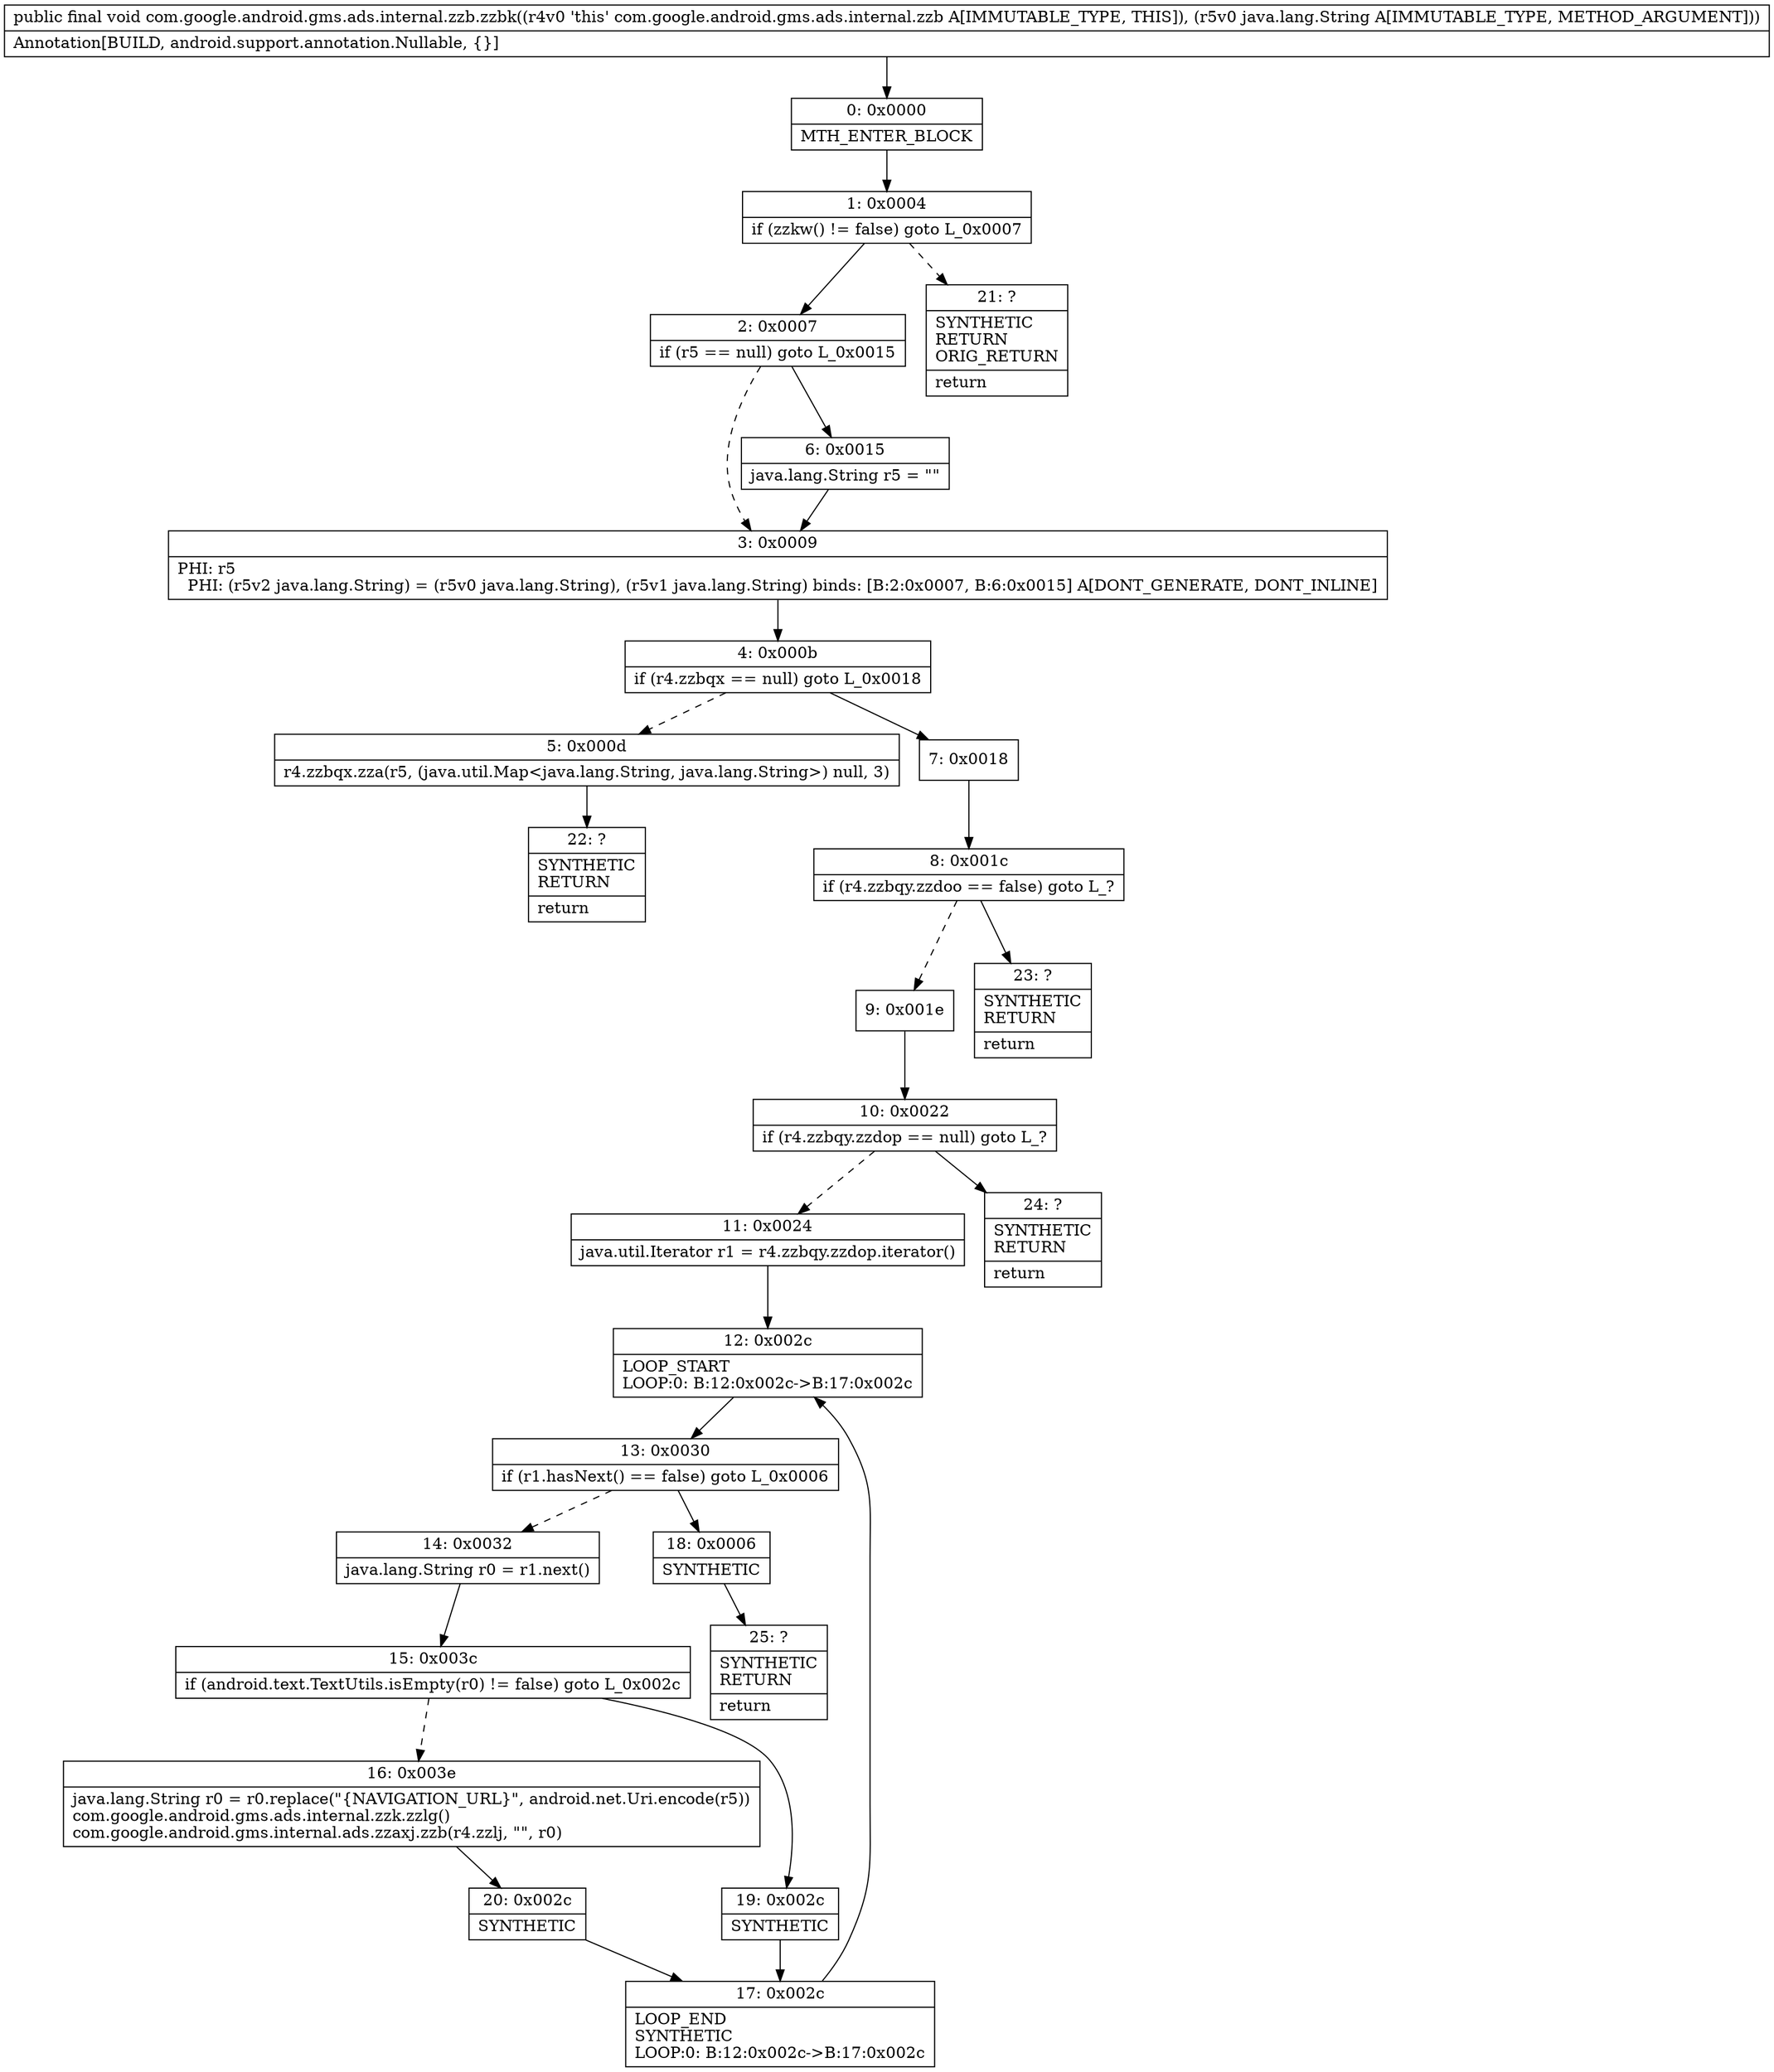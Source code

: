 digraph "CFG forcom.google.android.gms.ads.internal.zzb.zzbk(Ljava\/lang\/String;)V" {
Node_0 [shape=record,label="{0\:\ 0x0000|MTH_ENTER_BLOCK\l}"];
Node_1 [shape=record,label="{1\:\ 0x0004|if (zzkw() != false) goto L_0x0007\l}"];
Node_2 [shape=record,label="{2\:\ 0x0007|if (r5 == null) goto L_0x0015\l}"];
Node_3 [shape=record,label="{3\:\ 0x0009|PHI: r5 \l  PHI: (r5v2 java.lang.String) = (r5v0 java.lang.String), (r5v1 java.lang.String) binds: [B:2:0x0007, B:6:0x0015] A[DONT_GENERATE, DONT_INLINE]\l}"];
Node_4 [shape=record,label="{4\:\ 0x000b|if (r4.zzbqx == null) goto L_0x0018\l}"];
Node_5 [shape=record,label="{5\:\ 0x000d|r4.zzbqx.zza(r5, (java.util.Map\<java.lang.String, java.lang.String\>) null, 3)\l}"];
Node_6 [shape=record,label="{6\:\ 0x0015|java.lang.String r5 = \"\"\l}"];
Node_7 [shape=record,label="{7\:\ 0x0018}"];
Node_8 [shape=record,label="{8\:\ 0x001c|if (r4.zzbqy.zzdoo == false) goto L_?\l}"];
Node_9 [shape=record,label="{9\:\ 0x001e}"];
Node_10 [shape=record,label="{10\:\ 0x0022|if (r4.zzbqy.zzdop == null) goto L_?\l}"];
Node_11 [shape=record,label="{11\:\ 0x0024|java.util.Iterator r1 = r4.zzbqy.zzdop.iterator()\l}"];
Node_12 [shape=record,label="{12\:\ 0x002c|LOOP_START\lLOOP:0: B:12:0x002c\-\>B:17:0x002c\l}"];
Node_13 [shape=record,label="{13\:\ 0x0030|if (r1.hasNext() == false) goto L_0x0006\l}"];
Node_14 [shape=record,label="{14\:\ 0x0032|java.lang.String r0 = r1.next()\l}"];
Node_15 [shape=record,label="{15\:\ 0x003c|if (android.text.TextUtils.isEmpty(r0) != false) goto L_0x002c\l}"];
Node_16 [shape=record,label="{16\:\ 0x003e|java.lang.String r0 = r0.replace(\"\{NAVIGATION_URL\}\", android.net.Uri.encode(r5))\lcom.google.android.gms.ads.internal.zzk.zzlg()\lcom.google.android.gms.internal.ads.zzaxj.zzb(r4.zzlj, \"\", r0)\l}"];
Node_17 [shape=record,label="{17\:\ 0x002c|LOOP_END\lSYNTHETIC\lLOOP:0: B:12:0x002c\-\>B:17:0x002c\l}"];
Node_18 [shape=record,label="{18\:\ 0x0006|SYNTHETIC\l}"];
Node_19 [shape=record,label="{19\:\ 0x002c|SYNTHETIC\l}"];
Node_20 [shape=record,label="{20\:\ 0x002c|SYNTHETIC\l}"];
Node_21 [shape=record,label="{21\:\ ?|SYNTHETIC\lRETURN\lORIG_RETURN\l|return\l}"];
Node_22 [shape=record,label="{22\:\ ?|SYNTHETIC\lRETURN\l|return\l}"];
Node_23 [shape=record,label="{23\:\ ?|SYNTHETIC\lRETURN\l|return\l}"];
Node_24 [shape=record,label="{24\:\ ?|SYNTHETIC\lRETURN\l|return\l}"];
Node_25 [shape=record,label="{25\:\ ?|SYNTHETIC\lRETURN\l|return\l}"];
MethodNode[shape=record,label="{public final void com.google.android.gms.ads.internal.zzb.zzbk((r4v0 'this' com.google.android.gms.ads.internal.zzb A[IMMUTABLE_TYPE, THIS]), (r5v0 java.lang.String A[IMMUTABLE_TYPE, METHOD_ARGUMENT]))  | Annotation[BUILD, android.support.annotation.Nullable, \{\}]\l}"];
MethodNode -> Node_0;
Node_0 -> Node_1;
Node_1 -> Node_2;
Node_1 -> Node_21[style=dashed];
Node_2 -> Node_3[style=dashed];
Node_2 -> Node_6;
Node_3 -> Node_4;
Node_4 -> Node_5[style=dashed];
Node_4 -> Node_7;
Node_5 -> Node_22;
Node_6 -> Node_3;
Node_7 -> Node_8;
Node_8 -> Node_9[style=dashed];
Node_8 -> Node_23;
Node_9 -> Node_10;
Node_10 -> Node_11[style=dashed];
Node_10 -> Node_24;
Node_11 -> Node_12;
Node_12 -> Node_13;
Node_13 -> Node_14[style=dashed];
Node_13 -> Node_18;
Node_14 -> Node_15;
Node_15 -> Node_16[style=dashed];
Node_15 -> Node_19;
Node_16 -> Node_20;
Node_17 -> Node_12;
Node_18 -> Node_25;
Node_19 -> Node_17;
Node_20 -> Node_17;
}

